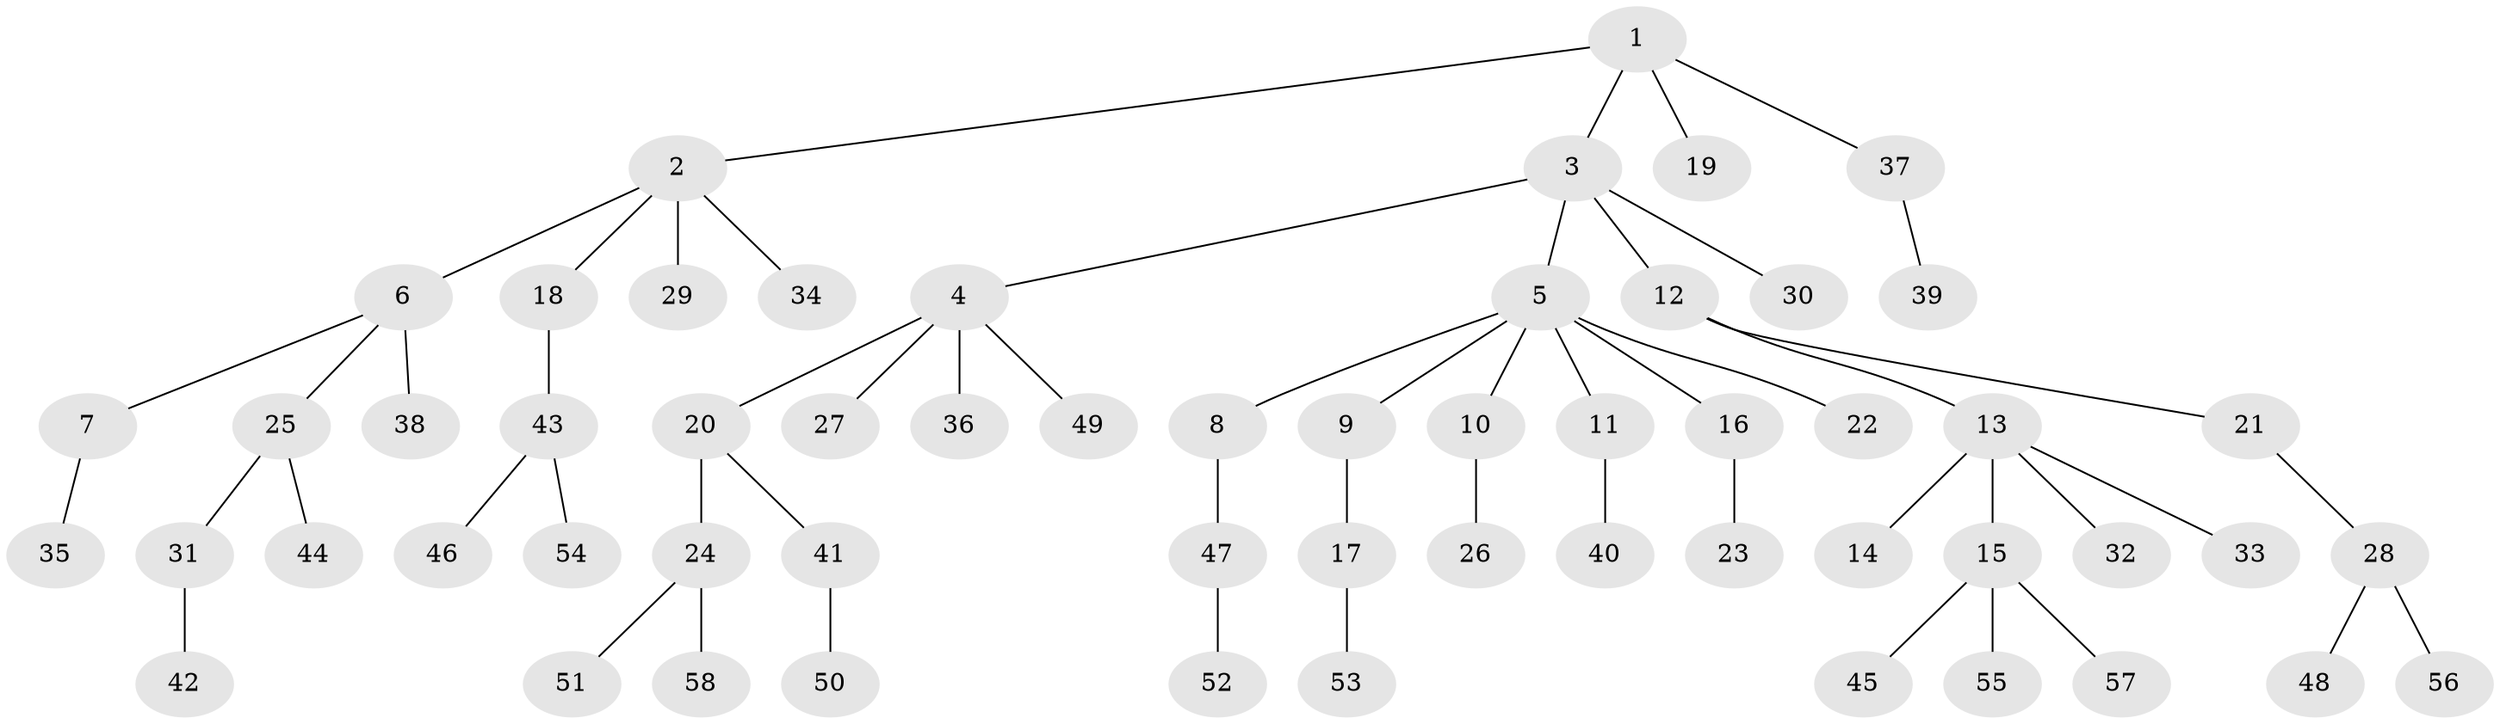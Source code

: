 // coarse degree distribution, {4: 0.11904761904761904, 6: 0.023809523809523808, 7: 0.023809523809523808, 2: 0.09523809523809523, 1: 0.6190476190476191, 3: 0.11904761904761904}
// Generated by graph-tools (version 1.1) at 2025/24/03/03/25 07:24:07]
// undirected, 58 vertices, 57 edges
graph export_dot {
graph [start="1"]
  node [color=gray90,style=filled];
  1;
  2;
  3;
  4;
  5;
  6;
  7;
  8;
  9;
  10;
  11;
  12;
  13;
  14;
  15;
  16;
  17;
  18;
  19;
  20;
  21;
  22;
  23;
  24;
  25;
  26;
  27;
  28;
  29;
  30;
  31;
  32;
  33;
  34;
  35;
  36;
  37;
  38;
  39;
  40;
  41;
  42;
  43;
  44;
  45;
  46;
  47;
  48;
  49;
  50;
  51;
  52;
  53;
  54;
  55;
  56;
  57;
  58;
  1 -- 2;
  1 -- 3;
  1 -- 19;
  1 -- 37;
  2 -- 6;
  2 -- 18;
  2 -- 29;
  2 -- 34;
  3 -- 4;
  3 -- 5;
  3 -- 12;
  3 -- 30;
  4 -- 20;
  4 -- 27;
  4 -- 36;
  4 -- 49;
  5 -- 8;
  5 -- 9;
  5 -- 10;
  5 -- 11;
  5 -- 16;
  5 -- 22;
  6 -- 7;
  6 -- 25;
  6 -- 38;
  7 -- 35;
  8 -- 47;
  9 -- 17;
  10 -- 26;
  11 -- 40;
  12 -- 13;
  12 -- 21;
  13 -- 14;
  13 -- 15;
  13 -- 32;
  13 -- 33;
  15 -- 45;
  15 -- 55;
  15 -- 57;
  16 -- 23;
  17 -- 53;
  18 -- 43;
  20 -- 24;
  20 -- 41;
  21 -- 28;
  24 -- 51;
  24 -- 58;
  25 -- 31;
  25 -- 44;
  28 -- 48;
  28 -- 56;
  31 -- 42;
  37 -- 39;
  41 -- 50;
  43 -- 46;
  43 -- 54;
  47 -- 52;
}
